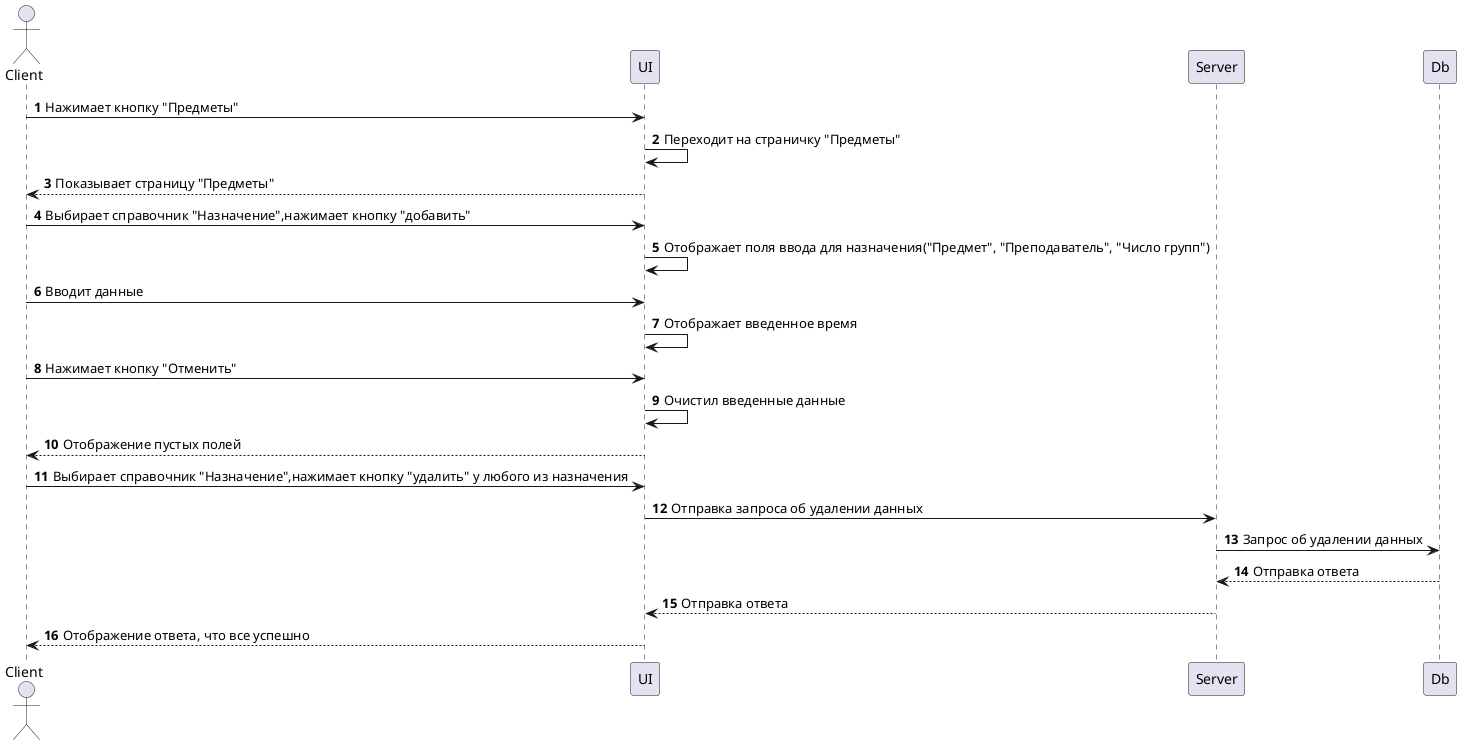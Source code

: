 @startuml Отмена добавления назначения    
    autonumber

    actor Client
    
    participant UI
    participant Server
    participant Db

     Client -> UI: Нажимает кнопку "Предметы"
    UI -> UI: Переходит на страничку "Предметы"
    Client <-- UI: Показывает страницу "Предметы"

    Client -> UI: Выбирает справочник "Назначение",нажимает кнопку "добавить"
    UI -> UI: Отображает поля ввода для назначения("Предмет", "Преподаватель", "Число групп")
    Client -> UI: Вводит данные
    UI -> UI: Отображает введенное время
    
    Client -> UI: Нажимает кнопку "Отменить"
    UI -> UI: Очистил введенные данные
    Client <-- UI: Отображение пустых полей
    Client -> UI: Выбирает справочник "Назначение",нажимает кнопку "удалить" у любого из назначения
    UI -> Server: Отправка запроса об удалении данных
    Server -> Db: Запрос об удалении данных 
    Server <-- Db: Отправка ответа 
    UI <-- Server: Отправка ответа
    Client <-- UI: Отображение ответа, что все успешно

@enduml
